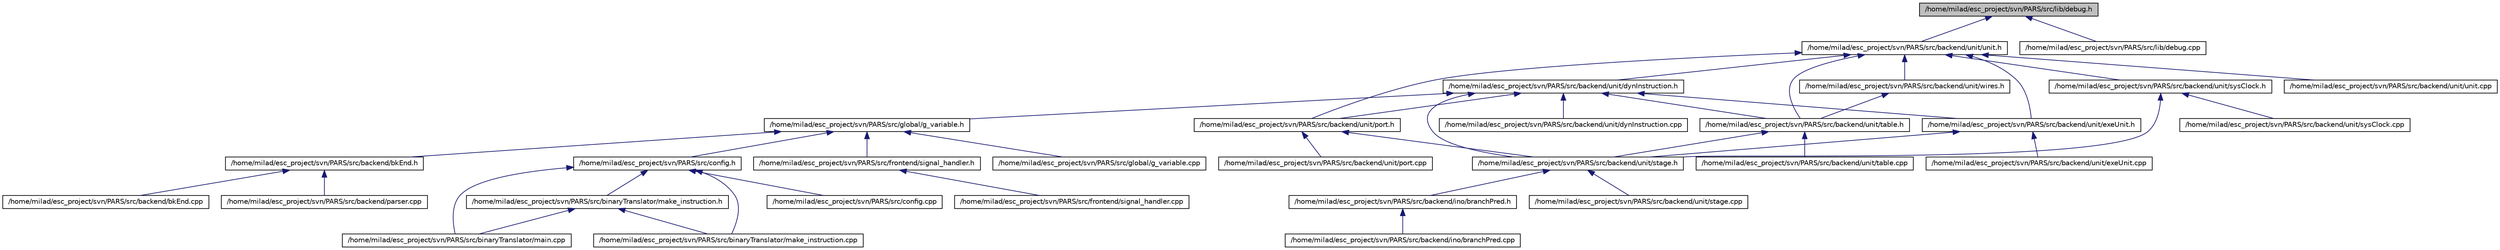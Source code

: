 digraph G
{
  edge [fontname="Helvetica",fontsize="10",labelfontname="Helvetica",labelfontsize="10"];
  node [fontname="Helvetica",fontsize="10",shape=record];
  Node1 [label="/home/milad/esc_project/svn/PARS/src/lib/debug.h",height=0.2,width=0.4,color="black", fillcolor="grey75", style="filled" fontcolor="black"];
  Node1 -> Node2 [dir=back,color="midnightblue",fontsize="10",style="solid"];
  Node2 [label="/home/milad/esc_project/svn/PARS/src/backend/unit/unit.h",height=0.2,width=0.4,color="black", fillcolor="white", style="filled",URL="$unit_2unit_8h.html"];
  Node2 -> Node3 [dir=back,color="midnightblue",fontsize="10",style="solid"];
  Node3 [label="/home/milad/esc_project/svn/PARS/src/backend/unit/dynInstruction.h",height=0.2,width=0.4,color="black", fillcolor="white", style="filled",URL="$dynInstruction_8h.html"];
  Node3 -> Node4 [dir=back,color="midnightblue",fontsize="10",style="solid"];
  Node4 [label="/home/milad/esc_project/svn/PARS/src/global/g_variable.h",height=0.2,width=0.4,color="black", fillcolor="white", style="filled",URL="$g__variable_8h.html"];
  Node4 -> Node5 [dir=back,color="midnightblue",fontsize="10",style="solid"];
  Node5 [label="/home/milad/esc_project/svn/PARS/src/backend/bkEnd.h",height=0.2,width=0.4,color="black", fillcolor="white", style="filled",URL="$bkEnd_8h.html"];
  Node5 -> Node6 [dir=back,color="midnightblue",fontsize="10",style="solid"];
  Node6 [label="/home/milad/esc_project/svn/PARS/src/backend/bkEnd.cpp",height=0.2,width=0.4,color="black", fillcolor="white", style="filled",URL="$bkEnd_8cpp.html"];
  Node5 -> Node7 [dir=back,color="midnightblue",fontsize="10",style="solid"];
  Node7 [label="/home/milad/esc_project/svn/PARS/src/backend/parser.cpp",height=0.2,width=0.4,color="black", fillcolor="white", style="filled",URL="$backend_2parser_8cpp.html"];
  Node4 -> Node8 [dir=back,color="midnightblue",fontsize="10",style="solid"];
  Node8 [label="/home/milad/esc_project/svn/PARS/src/config.h",height=0.2,width=0.4,color="black", fillcolor="white", style="filled",URL="$config_8h.html"];
  Node8 -> Node9 [dir=back,color="midnightblue",fontsize="10",style="solid"];
  Node9 [label="/home/milad/esc_project/svn/PARS/src/binaryTranslator/make_instruction.h",height=0.2,width=0.4,color="black", fillcolor="white", style="filled",URL="$make__instruction_8h.html"];
  Node9 -> Node10 [dir=back,color="midnightblue",fontsize="10",style="solid"];
  Node10 [label="/home/milad/esc_project/svn/PARS/src/binaryTranslator/main.cpp",height=0.2,width=0.4,color="black", fillcolor="white", style="filled",URL="$main_8cpp.html"];
  Node9 -> Node11 [dir=back,color="midnightblue",fontsize="10",style="solid"];
  Node11 [label="/home/milad/esc_project/svn/PARS/src/binaryTranslator/make_instruction.cpp",height=0.2,width=0.4,color="black", fillcolor="white", style="filled",URL="$make__instruction_8cpp.html"];
  Node8 -> Node10 [dir=back,color="midnightblue",fontsize="10",style="solid"];
  Node8 -> Node11 [dir=back,color="midnightblue",fontsize="10",style="solid"];
  Node8 -> Node12 [dir=back,color="midnightblue",fontsize="10",style="solid"];
  Node12 [label="/home/milad/esc_project/svn/PARS/src/config.cpp",height=0.2,width=0.4,color="black", fillcolor="white", style="filled",URL="$config_8cpp.html"];
  Node4 -> Node13 [dir=back,color="midnightblue",fontsize="10",style="solid"];
  Node13 [label="/home/milad/esc_project/svn/PARS/src/frontend/signal_handler.h",height=0.2,width=0.4,color="black", fillcolor="white", style="filled",URL="$signal__handler_8h.html"];
  Node13 -> Node14 [dir=back,color="midnightblue",fontsize="10",style="solid"];
  Node14 [label="/home/milad/esc_project/svn/PARS/src/frontend/signal_handler.cpp",height=0.2,width=0.4,color="black", fillcolor="white", style="filled",URL="$signal__handler_8cpp.html"];
  Node4 -> Node15 [dir=back,color="midnightblue",fontsize="10",style="solid"];
  Node15 [label="/home/milad/esc_project/svn/PARS/src/global/g_variable.cpp",height=0.2,width=0.4,color="black", fillcolor="white", style="filled",URL="$g__variable_8cpp.html"];
  Node3 -> Node16 [dir=back,color="midnightblue",fontsize="10",style="solid"];
  Node16 [label="/home/milad/esc_project/svn/PARS/src/backend/unit/port.h",height=0.2,width=0.4,color="black", fillcolor="white", style="filled",URL="$unit_2port_8h.html"];
  Node16 -> Node17 [dir=back,color="midnightblue",fontsize="10",style="solid"];
  Node17 [label="/home/milad/esc_project/svn/PARS/src/backend/unit/stage.h",height=0.2,width=0.4,color="black", fillcolor="white", style="filled",URL="$unit_2stage_8h.html"];
  Node17 -> Node18 [dir=back,color="midnightblue",fontsize="10",style="solid"];
  Node18 [label="/home/milad/esc_project/svn/PARS/src/backend/ino/branchPred.h",height=0.2,width=0.4,color="black", fillcolor="white", style="filled",URL="$ino_2branchPred_8h.html"];
  Node18 -> Node19 [dir=back,color="midnightblue",fontsize="10",style="solid"];
  Node19 [label="/home/milad/esc_project/svn/PARS/src/backend/ino/branchPred.cpp",height=0.2,width=0.4,color="black", fillcolor="white", style="filled",URL="$ino_2branchPred_8cpp.html"];
  Node17 -> Node20 [dir=back,color="midnightblue",fontsize="10",style="solid"];
  Node20 [label="/home/milad/esc_project/svn/PARS/src/backend/unit/stage.cpp",height=0.2,width=0.4,color="black", fillcolor="white", style="filled",URL="$unit_2stage_8cpp.html"];
  Node16 -> Node21 [dir=back,color="midnightblue",fontsize="10",style="solid"];
  Node21 [label="/home/milad/esc_project/svn/PARS/src/backend/unit/port.cpp",height=0.2,width=0.4,color="black", fillcolor="white", style="filled",URL="$unit_2port_8cpp.html"];
  Node3 -> Node17 [dir=back,color="midnightblue",fontsize="10",style="solid"];
  Node3 -> Node22 [dir=back,color="midnightblue",fontsize="10",style="solid"];
  Node22 [label="/home/milad/esc_project/svn/PARS/src/backend/unit/table.h",height=0.2,width=0.4,color="black", fillcolor="white", style="filled",URL="$table_8h.html"];
  Node22 -> Node17 [dir=back,color="midnightblue",fontsize="10",style="solid"];
  Node22 -> Node23 [dir=back,color="midnightblue",fontsize="10",style="solid"];
  Node23 [label="/home/milad/esc_project/svn/PARS/src/backend/unit/table.cpp",height=0.2,width=0.4,color="black", fillcolor="white", style="filled",URL="$table_8cpp.html"];
  Node3 -> Node24 [dir=back,color="midnightblue",fontsize="10",style="solid"];
  Node24 [label="/home/milad/esc_project/svn/PARS/src/backend/unit/exeUnit.h",height=0.2,width=0.4,color="black", fillcolor="white", style="filled",URL="$exeUnit_8h.html"];
  Node24 -> Node17 [dir=back,color="midnightblue",fontsize="10",style="solid"];
  Node24 -> Node25 [dir=back,color="midnightblue",fontsize="10",style="solid"];
  Node25 [label="/home/milad/esc_project/svn/PARS/src/backend/unit/exeUnit.cpp",height=0.2,width=0.4,color="black", fillcolor="white", style="filled",URL="$exeUnit_8cpp.html"];
  Node3 -> Node26 [dir=back,color="midnightblue",fontsize="10",style="solid"];
  Node26 [label="/home/milad/esc_project/svn/PARS/src/backend/unit/dynInstruction.cpp",height=0.2,width=0.4,color="black", fillcolor="white", style="filled",URL="$dynInstruction_8cpp.html"];
  Node2 -> Node27 [dir=back,color="midnightblue",fontsize="10",style="solid"];
  Node27 [label="/home/milad/esc_project/svn/PARS/src/backend/unit/sysClock.h",height=0.2,width=0.4,color="black", fillcolor="white", style="filled",URL="$unit_2sysClock_8h.html"];
  Node27 -> Node17 [dir=back,color="midnightblue",fontsize="10",style="solid"];
  Node27 -> Node28 [dir=back,color="midnightblue",fontsize="10",style="solid"];
  Node28 [label="/home/milad/esc_project/svn/PARS/src/backend/unit/sysClock.cpp",height=0.2,width=0.4,color="black", fillcolor="white", style="filled",URL="$unit_2sysClock_8cpp.html"];
  Node2 -> Node16 [dir=back,color="midnightblue",fontsize="10",style="solid"];
  Node2 -> Node22 [dir=back,color="midnightblue",fontsize="10",style="solid"];
  Node2 -> Node29 [dir=back,color="midnightblue",fontsize="10",style="solid"];
  Node29 [label="/home/milad/esc_project/svn/PARS/src/backend/unit/wires.h",height=0.2,width=0.4,color="black", fillcolor="white", style="filled",URL="$wires_8h.html"];
  Node29 -> Node22 [dir=back,color="midnightblue",fontsize="10",style="solid"];
  Node2 -> Node24 [dir=back,color="midnightblue",fontsize="10",style="solid"];
  Node2 -> Node30 [dir=back,color="midnightblue",fontsize="10",style="solid"];
  Node30 [label="/home/milad/esc_project/svn/PARS/src/backend/unit/unit.cpp",height=0.2,width=0.4,color="black", fillcolor="white", style="filled",URL="$unit_2unit_8cpp.html"];
  Node1 -> Node31 [dir=back,color="midnightblue",fontsize="10",style="solid"];
  Node31 [label="/home/milad/esc_project/svn/PARS/src/lib/debug.cpp",height=0.2,width=0.4,color="black", fillcolor="white", style="filled",URL="$debug_8cpp.html"];
}
